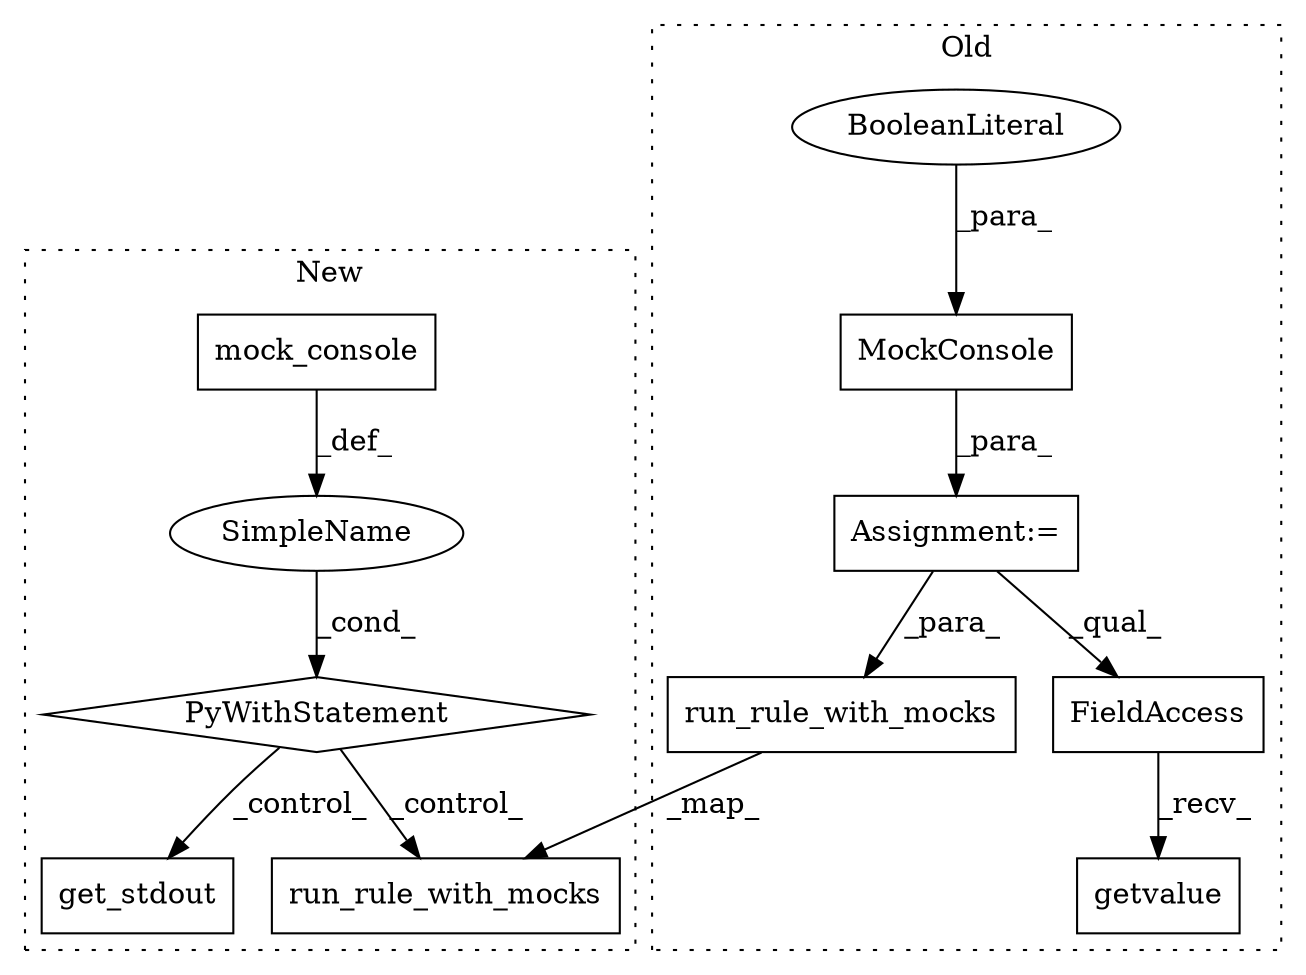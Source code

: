 digraph G {
subgraph cluster0 {
1 [label="getvalue" a="32" s="1497" l="10" shape="box"];
5 [label="MockConsole" a="32" s="999,1016" l="12,1" shape="box"];
6 [label="run_rule_with_mocks" a="32" s="1023,1400" l="20,1" shape="box"];
8 [label="BooleanLiteral" a="9" s="1011" l="5" shape="ellipse"];
9 [label="FieldAccess" a="22" s="1482" l="14" shape="box"];
11 [label="Assignment:=" a="7" s="998" l="1" shape="box"];
label = "Old";
style="dotted";
}
subgraph cluster1 {
2 [label="get_stdout" a="32" s="1490" l="12" shape="box"];
3 [label="SimpleName" a="42" s="" l="" shape="ellipse"];
4 [label="PyWithStatement" a="104" s="1006,1059" l="10,2" shape="diamond"];
7 [label="run_rule_with_mocks" a="32" s="1069,1454" l="20,1" shape="box"];
10 [label="mock_console" a="32" s="1016,1058" l="13,1" shape="box"];
label = "New";
style="dotted";
}
3 -> 4 [label="_cond_"];
4 -> 7 [label="_control_"];
4 -> 2 [label="_control_"];
5 -> 11 [label="_para_"];
6 -> 7 [label="_map_"];
8 -> 5 [label="_para_"];
9 -> 1 [label="_recv_"];
10 -> 3 [label="_def_"];
11 -> 9 [label="_qual_"];
11 -> 6 [label="_para_"];
}